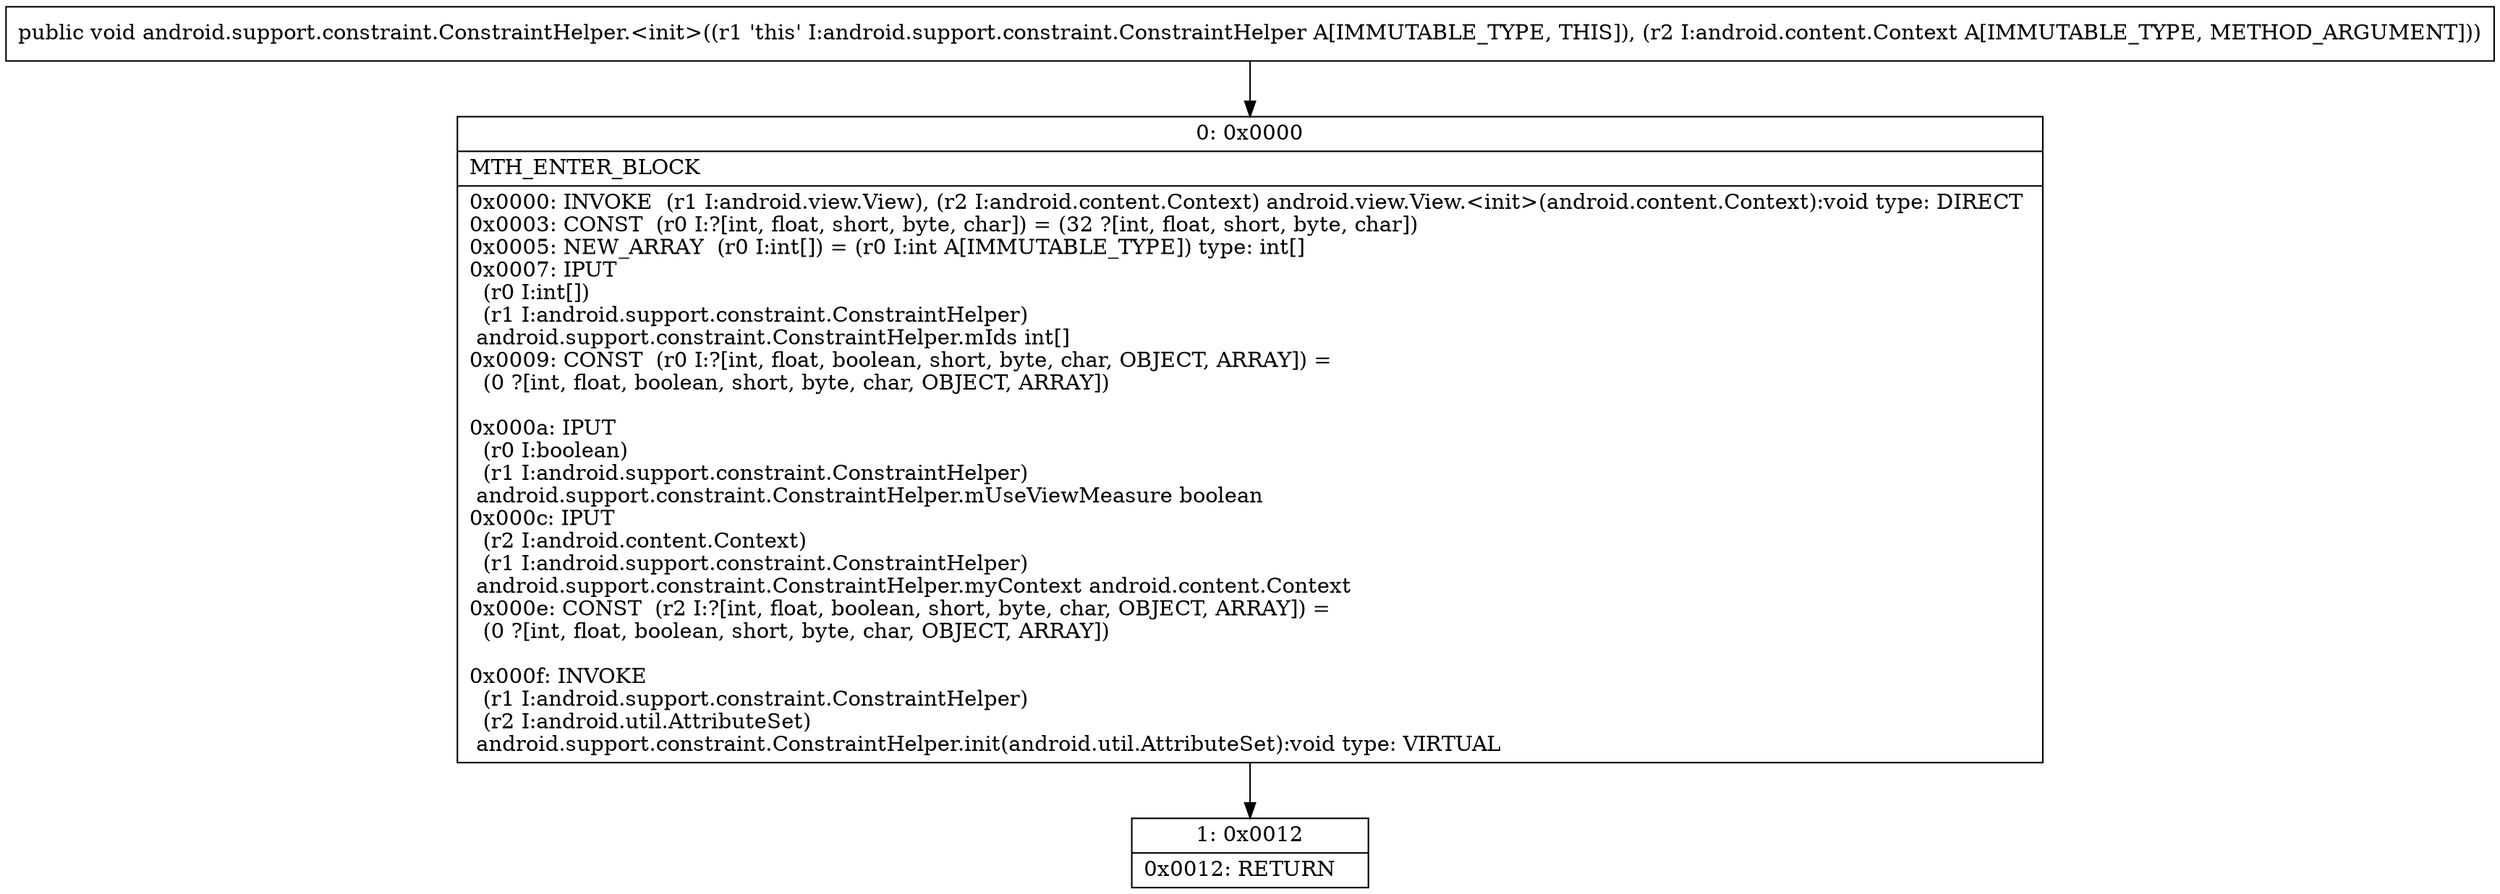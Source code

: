 digraph "CFG forandroid.support.constraint.ConstraintHelper.\<init\>(Landroid\/content\/Context;)V" {
Node_0 [shape=record,label="{0\:\ 0x0000|MTH_ENTER_BLOCK\l|0x0000: INVOKE  (r1 I:android.view.View), (r2 I:android.content.Context) android.view.View.\<init\>(android.content.Context):void type: DIRECT \l0x0003: CONST  (r0 I:?[int, float, short, byte, char]) = (32 ?[int, float, short, byte, char]) \l0x0005: NEW_ARRAY  (r0 I:int[]) = (r0 I:int A[IMMUTABLE_TYPE]) type: int[] \l0x0007: IPUT  \l  (r0 I:int[])\l  (r1 I:android.support.constraint.ConstraintHelper)\l android.support.constraint.ConstraintHelper.mIds int[] \l0x0009: CONST  (r0 I:?[int, float, boolean, short, byte, char, OBJECT, ARRAY]) = \l  (0 ?[int, float, boolean, short, byte, char, OBJECT, ARRAY])\l \l0x000a: IPUT  \l  (r0 I:boolean)\l  (r1 I:android.support.constraint.ConstraintHelper)\l android.support.constraint.ConstraintHelper.mUseViewMeasure boolean \l0x000c: IPUT  \l  (r2 I:android.content.Context)\l  (r1 I:android.support.constraint.ConstraintHelper)\l android.support.constraint.ConstraintHelper.myContext android.content.Context \l0x000e: CONST  (r2 I:?[int, float, boolean, short, byte, char, OBJECT, ARRAY]) = \l  (0 ?[int, float, boolean, short, byte, char, OBJECT, ARRAY])\l \l0x000f: INVOKE  \l  (r1 I:android.support.constraint.ConstraintHelper)\l  (r2 I:android.util.AttributeSet)\l android.support.constraint.ConstraintHelper.init(android.util.AttributeSet):void type: VIRTUAL \l}"];
Node_1 [shape=record,label="{1\:\ 0x0012|0x0012: RETURN   \l}"];
MethodNode[shape=record,label="{public void android.support.constraint.ConstraintHelper.\<init\>((r1 'this' I:android.support.constraint.ConstraintHelper A[IMMUTABLE_TYPE, THIS]), (r2 I:android.content.Context A[IMMUTABLE_TYPE, METHOD_ARGUMENT])) }"];
MethodNode -> Node_0;
Node_0 -> Node_1;
}


